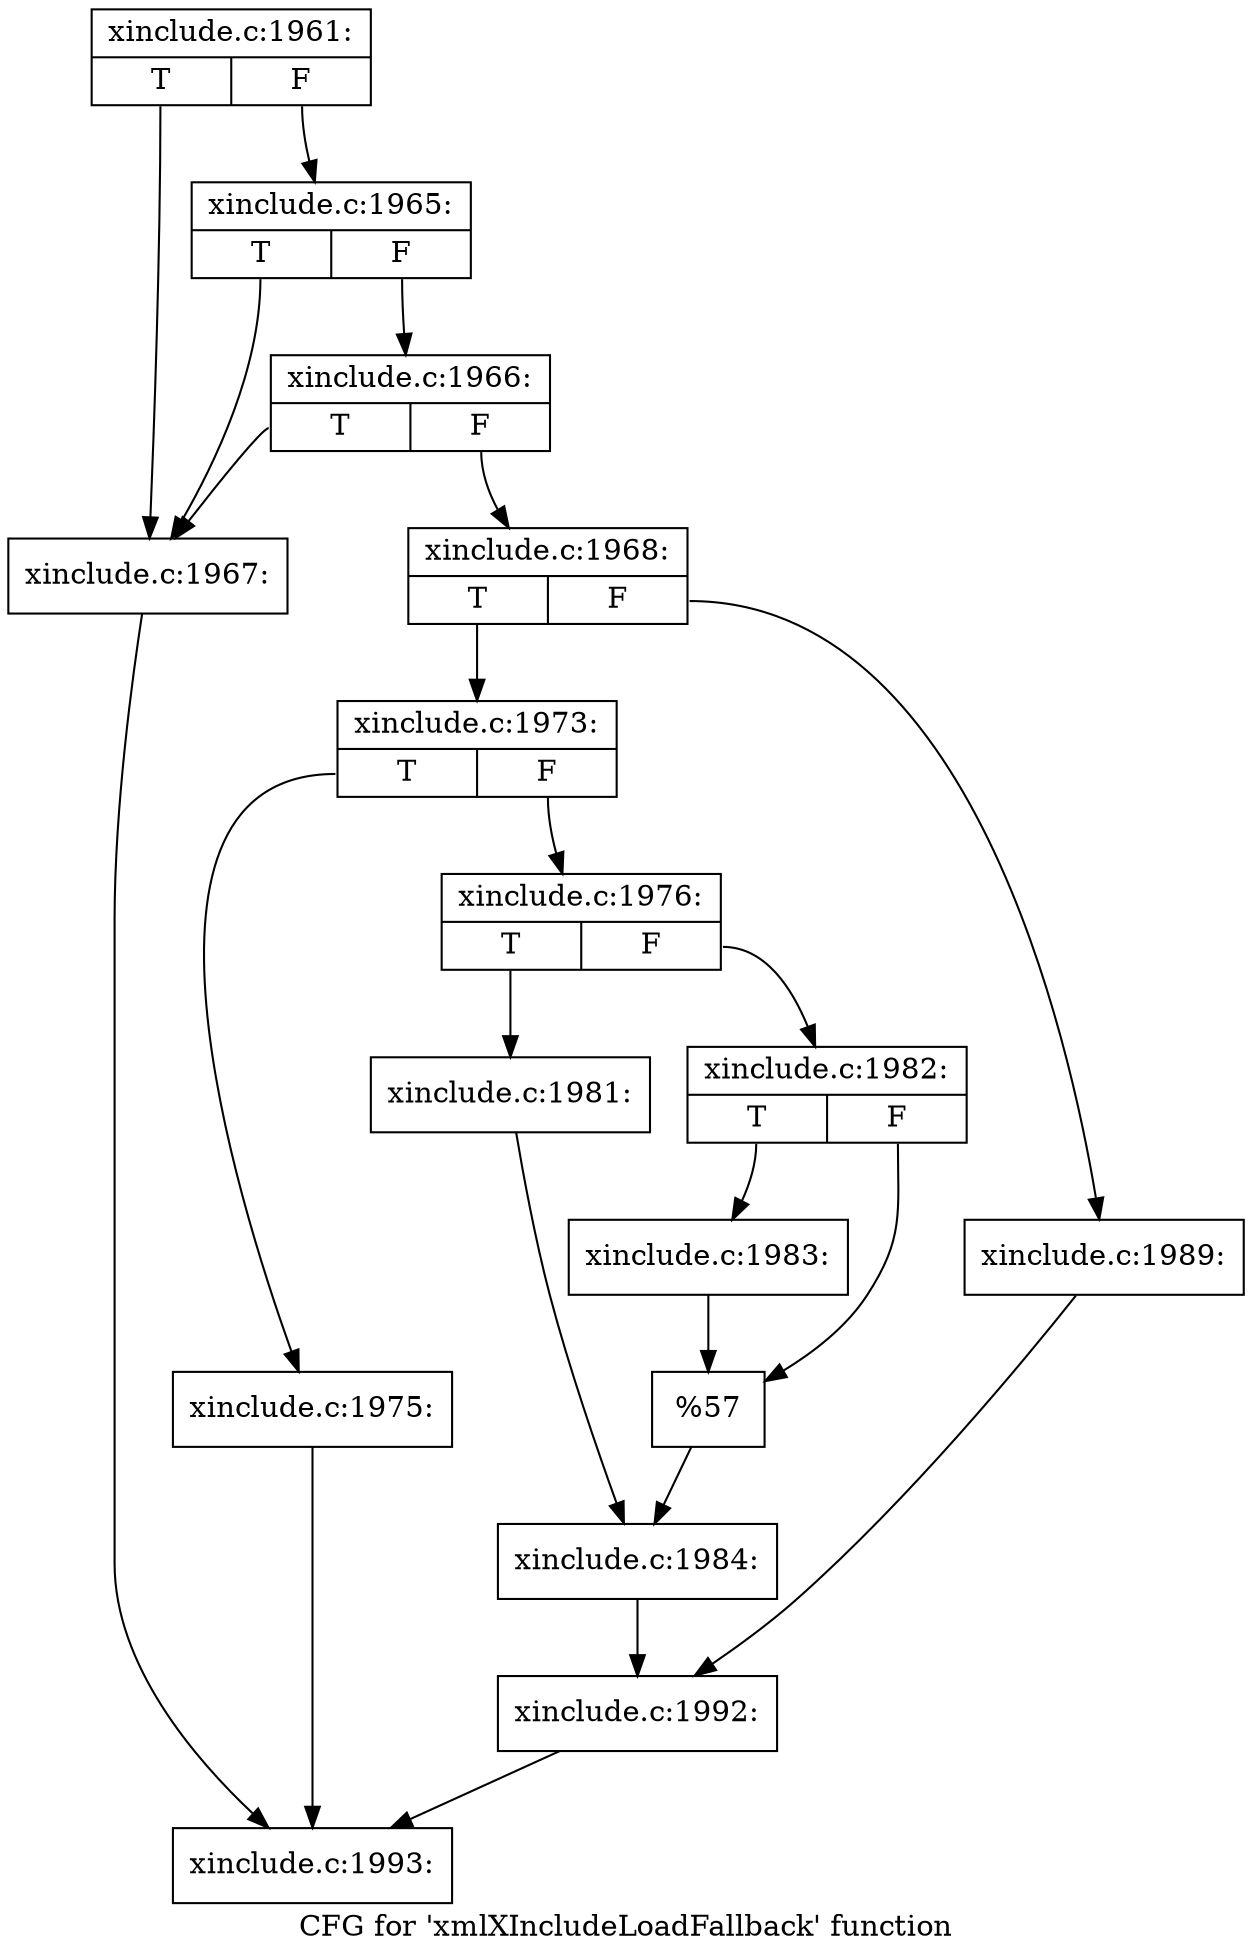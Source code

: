 digraph "CFG for 'xmlXIncludeLoadFallback' function" {
	label="CFG for 'xmlXIncludeLoadFallback' function";

	Node0x55c2d30 [shape=record,label="{xinclude.c:1961:|{<s0>T|<s1>F}}"];
	Node0x55c2d30:s0 -> Node0x55dd6b0;
	Node0x55c2d30:s1 -> Node0x55dd7d0;
	Node0x55dd7d0 [shape=record,label="{xinclude.c:1965:|{<s0>T|<s1>F}}"];
	Node0x55dd7d0:s0 -> Node0x55dd6b0;
	Node0x55dd7d0:s1 -> Node0x55dd750;
	Node0x55dd750 [shape=record,label="{xinclude.c:1966:|{<s0>T|<s1>F}}"];
	Node0x55dd750:s0 -> Node0x55dd6b0;
	Node0x55dd750:s1 -> Node0x55dd700;
	Node0x55dd6b0 [shape=record,label="{xinclude.c:1967:}"];
	Node0x55dd6b0 -> Node0x55dc660;
	Node0x55dd700 [shape=record,label="{xinclude.c:1968:|{<s0>T|<s1>F}}"];
	Node0x55dd700:s0 -> Node0x55de220;
	Node0x55dd700:s1 -> Node0x55de2c0;
	Node0x55de220 [shape=record,label="{xinclude.c:1973:|{<s0>T|<s1>F}}"];
	Node0x55de220:s0 -> Node0x55deab0;
	Node0x55de220:s1 -> Node0x55deb00;
	Node0x55deab0 [shape=record,label="{xinclude.c:1975:}"];
	Node0x55deab0 -> Node0x55dc660;
	Node0x55deb00 [shape=record,label="{xinclude.c:1976:|{<s0>T|<s1>F}}"];
	Node0x55deb00:s0 -> Node0x55e0120;
	Node0x55deb00:s1 -> Node0x55e01c0;
	Node0x55e0120 [shape=record,label="{xinclude.c:1981:}"];
	Node0x55e0120 -> Node0x55e0170;
	Node0x55e01c0 [shape=record,label="{xinclude.c:1982:|{<s0>T|<s1>F}}"];
	Node0x55e01c0:s0 -> Node0x55e0780;
	Node0x55e01c0:s1 -> Node0x55e07d0;
	Node0x55e0780 [shape=record,label="{xinclude.c:1983:}"];
	Node0x55e0780 -> Node0x55e07d0;
	Node0x55e07d0 [shape=record,label="{%57}"];
	Node0x55e07d0 -> Node0x55e0170;
	Node0x55e0170 [shape=record,label="{xinclude.c:1984:}"];
	Node0x55e0170 -> Node0x55de270;
	Node0x55de2c0 [shape=record,label="{xinclude.c:1989:}"];
	Node0x55de2c0 -> Node0x55de270;
	Node0x55de270 [shape=record,label="{xinclude.c:1992:}"];
	Node0x55de270 -> Node0x55dc660;
	Node0x55dc660 [shape=record,label="{xinclude.c:1993:}"];
}
